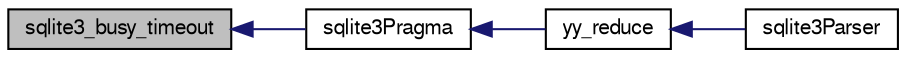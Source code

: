 digraph "sqlite3_busy_timeout"
{
  edge [fontname="FreeSans",fontsize="10",labelfontname="FreeSans",labelfontsize="10"];
  node [fontname="FreeSans",fontsize="10",shape=record];
  rankdir="LR";
  Node13797 [label="sqlite3_busy_timeout",height=0.2,width=0.4,color="black", fillcolor="grey75", style="filled", fontcolor="black"];
  Node13797 -> Node13798 [dir="back",color="midnightblue",fontsize="10",style="solid",fontname="FreeSans"];
  Node13798 [label="sqlite3Pragma",height=0.2,width=0.4,color="black", fillcolor="white", style="filled",URL="$sqlite3_8c.html#a111391370f58f8e6a6eca51fd34d62ed"];
  Node13798 -> Node13799 [dir="back",color="midnightblue",fontsize="10",style="solid",fontname="FreeSans"];
  Node13799 [label="yy_reduce",height=0.2,width=0.4,color="black", fillcolor="white", style="filled",URL="$sqlite3_8c.html#a7c419a9b25711c666a9a2449ef377f14"];
  Node13799 -> Node13800 [dir="back",color="midnightblue",fontsize="10",style="solid",fontname="FreeSans"];
  Node13800 [label="sqlite3Parser",height=0.2,width=0.4,color="black", fillcolor="white", style="filled",URL="$sqlite3_8c.html#a0327d71a5fabe0b6a343d78a2602e72a"];
}
